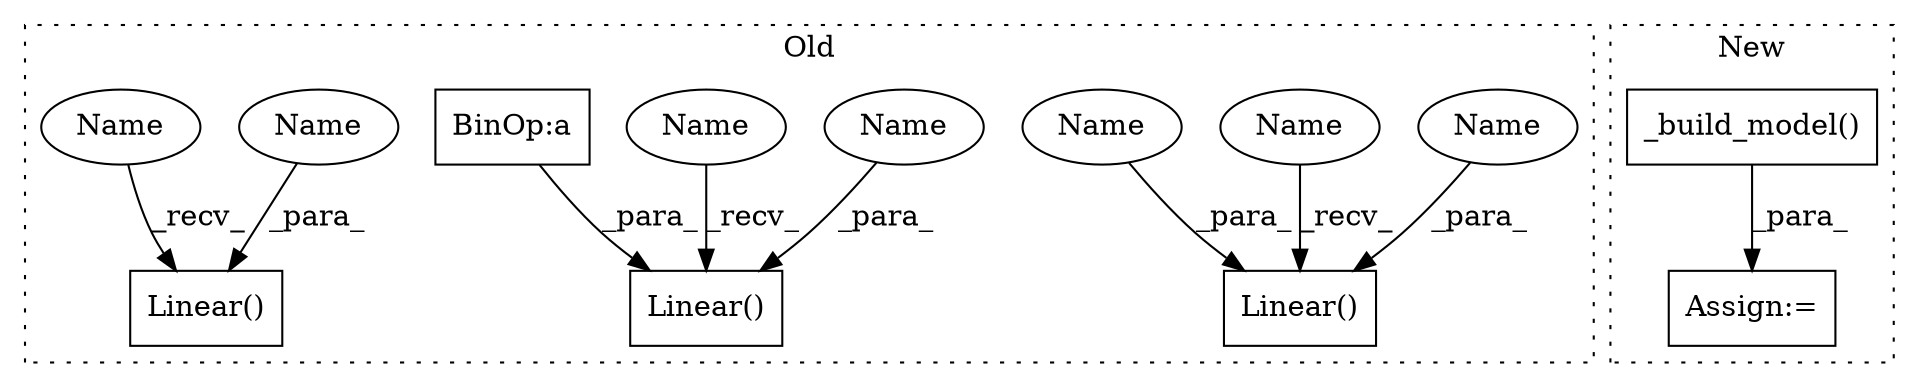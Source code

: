 digraph G {
subgraph cluster0 {
1 [label="Linear()" a="75" s="2114,2144" l="10,1" shape="box"];
3 [label="Linear()" a="75" s="2047,2092" l="10,1" shape="box"];
5 [label="Linear()" a="75" s="2166,2188" l="10,1" shape="box"];
6 [label="BinOp:a" a="82" s="2068" l="3" shape="box"];
7 [label="Name" a="87" s="2135" l="9" shape="ellipse"];
8 [label="Name" a="87" s="2124" l="9" shape="ellipse"];
9 [label="Name" a="87" s="2083" l="9" shape="ellipse"];
10 [label="Name" a="87" s="2176" l="9" shape="ellipse"];
11 [label="Name" a="87" s="2114" l="2" shape="ellipse"];
12 [label="Name" a="87" s="2047" l="2" shape="ellipse"];
13 [label="Name" a="87" s="2166" l="2" shape="ellipse"];
label = "Old";
style="dotted";
}
subgraph cluster1 {
2 [label="_build_model()" a="75" s="3365" l="19" shape="box"];
4 [label="Assign:=" a="68" s="3361" l="4" shape="box"];
label = "New";
style="dotted";
}
2 -> 4 [label="_para_"];
6 -> 3 [label="_para_"];
7 -> 1 [label="_para_"];
8 -> 1 [label="_para_"];
9 -> 3 [label="_para_"];
10 -> 5 [label="_para_"];
11 -> 1 [label="_recv_"];
12 -> 3 [label="_recv_"];
13 -> 5 [label="_recv_"];
}